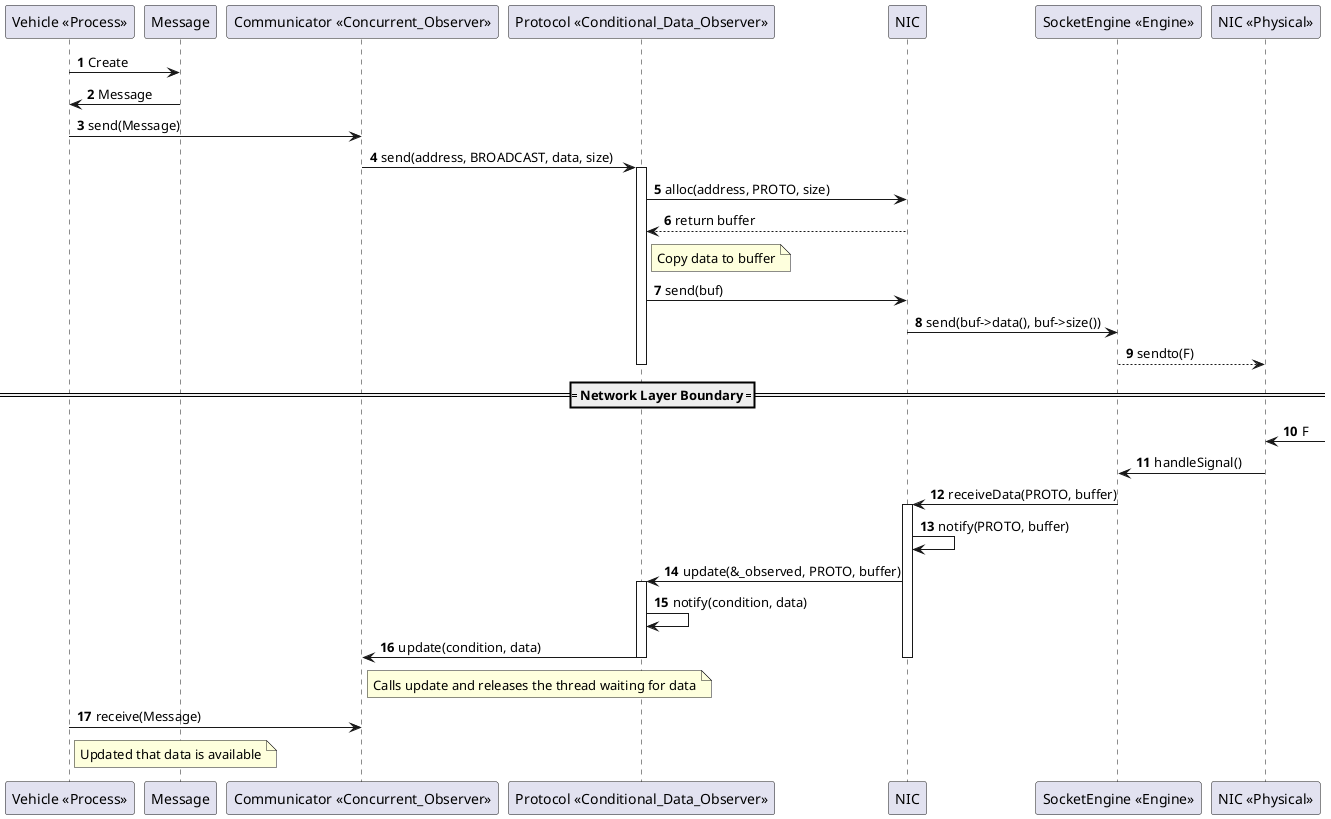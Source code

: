 @startuml 01-system_sequence_diagram

' Process flow
participant "Vehicle <<Process>>" as Vehicle
participant "Message" as Message
participant "Communicator <<Concurrent_Observer>>" as Communicator
participant "Protocol <<Conditional_Data_Observer>>" as Protocol
participant "NIC" as NIC
participant "SocketEngine <<Engine>>" as SocketEngine
participant "NIC <<Physical>>" as NIC_Physical

autonumber
Vehicle -> Message: Create
Message -> Vehicle: Message
Vehicle -> Communicator: send(Message)
Communicator -> Protocol: send(address, BROADCAST, data, size)
activate Protocol
Protocol -> NIC: alloc(address, PROTO, size)
NIC --> Protocol: return buffer
note right of Protocol: Copy data to buffer
Protocol -> NIC: send(buf)
NIC -> SocketEngine: send(buf->data(), buf->size())
SocketEngine --> NIC_Physical: sendto(F)
deactivate Protocol

==== Network Layer Boundary ====

' NIC receives data from the network
NIC_Physical <-: F 
NIC_Physical -> SocketEngine: handleSignal()
SocketEngine -> NIC: receiveData(PROTO, buffer)
activate NIC
NIC -> NIC: notify(PROTO, buffer)
NIC -> Protocol: update(&_observed, PROTO, buffer)
activate Protocol
Protocol -> Protocol: notify(condition, data)
Protocol -> Communicator: update(condition, data)
note right of Communicator: Calls update and releases the thread waiting for data
deactivate Protocol
deactivate NIC
Vehicle -> Communicator: receive(Message)
note right of Vehicle: Updated that data is available

@enduml 